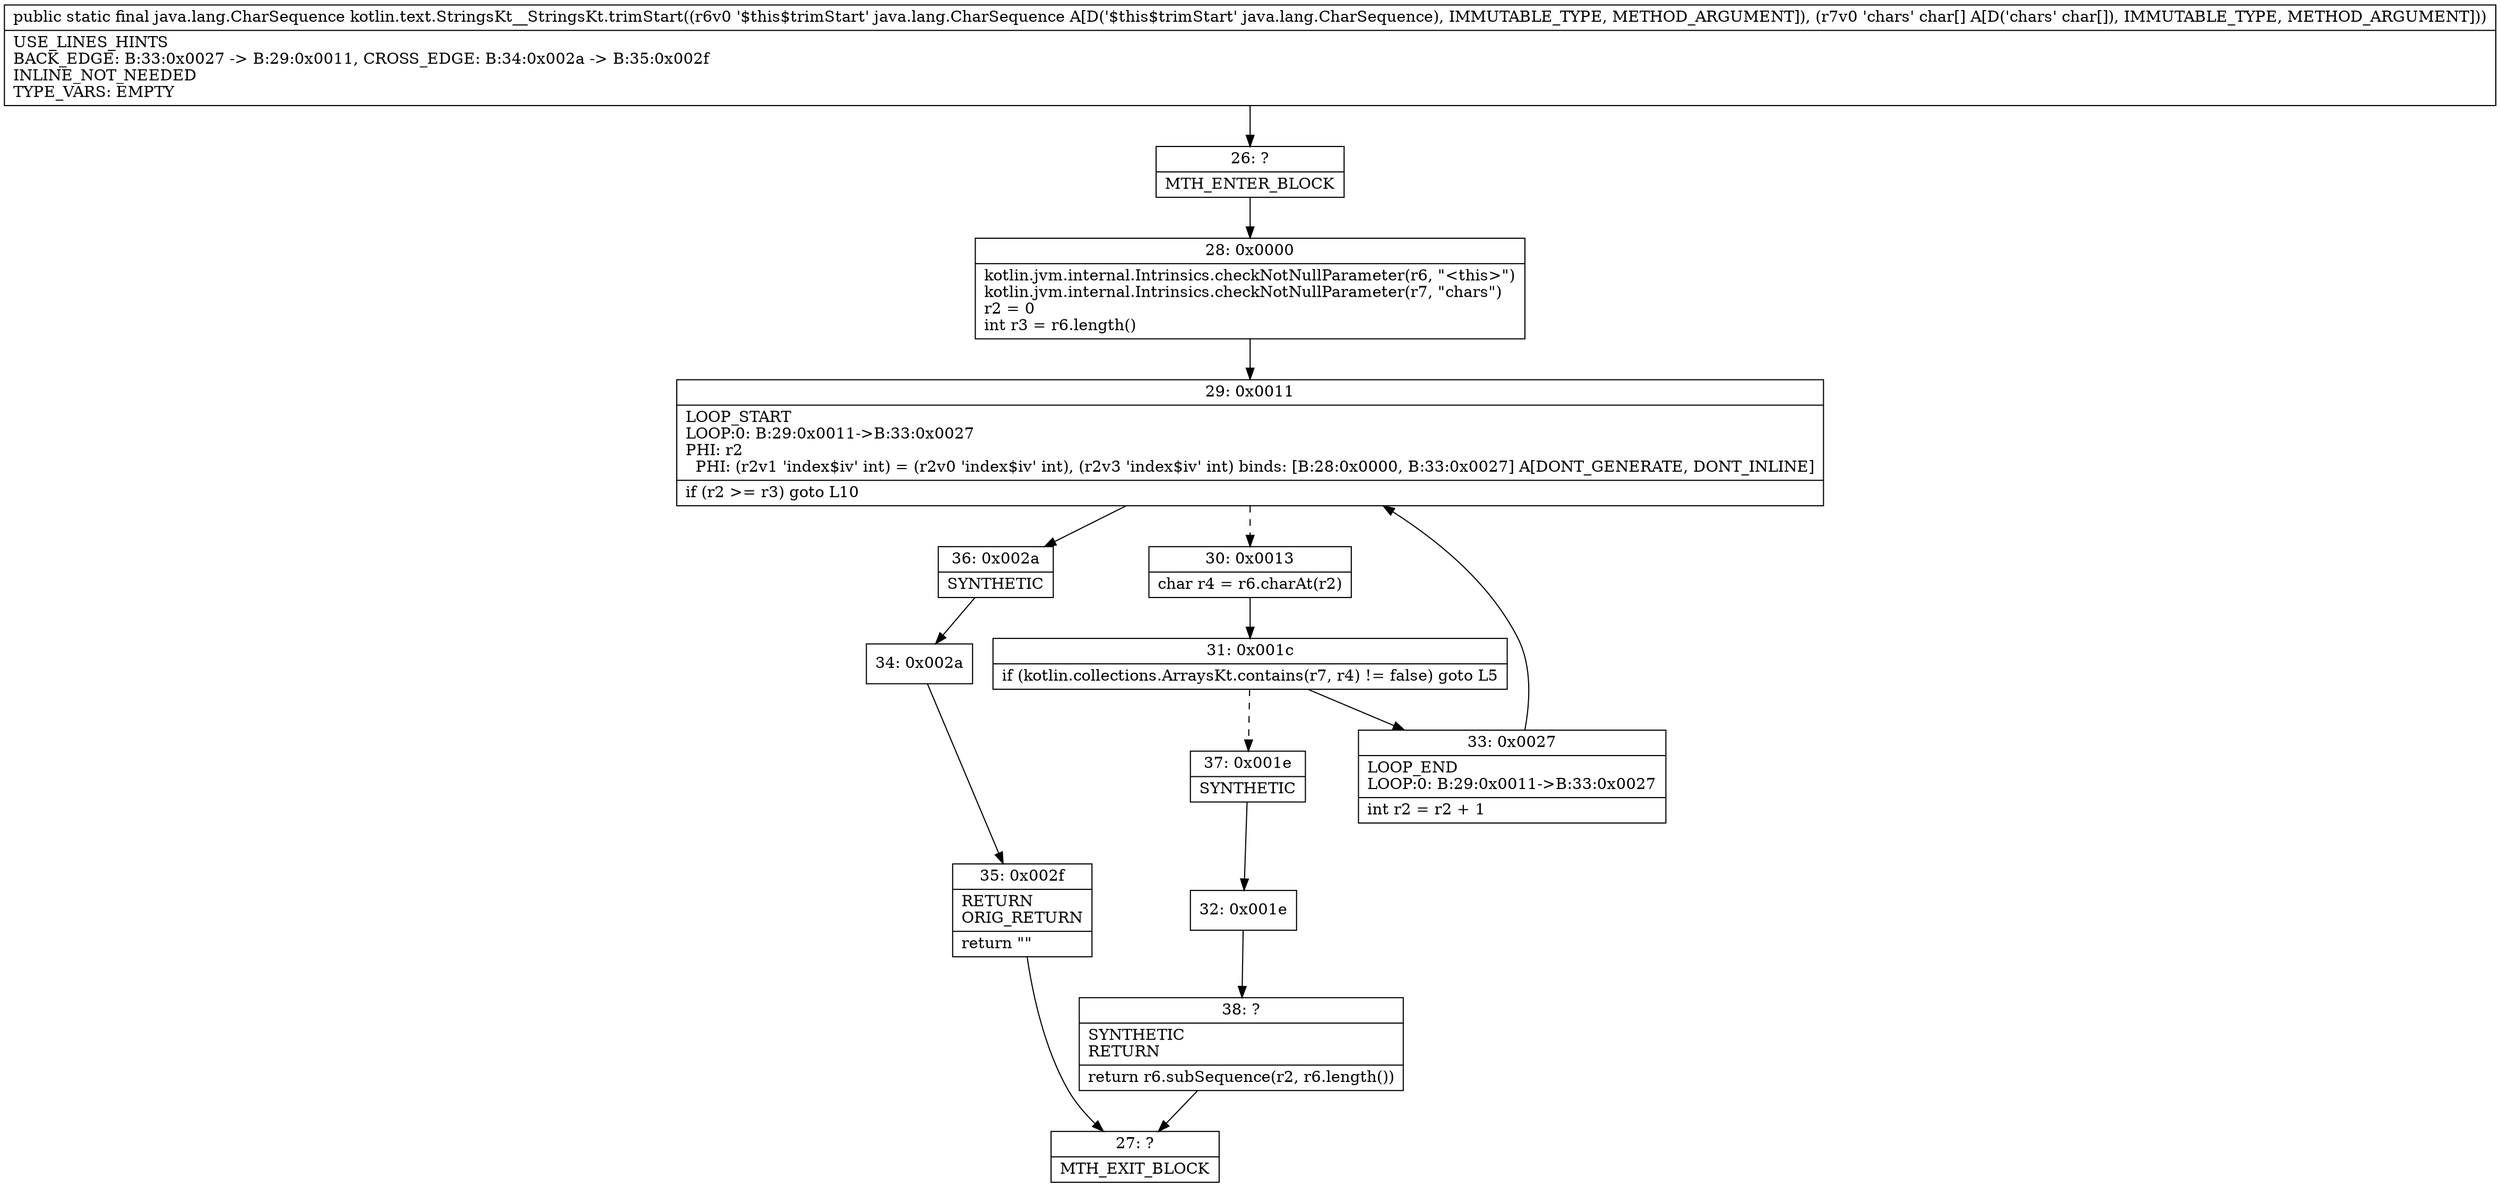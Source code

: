 digraph "CFG forkotlin.text.StringsKt__StringsKt.trimStart(Ljava\/lang\/CharSequence;[C)Ljava\/lang\/CharSequence;" {
Node_26 [shape=record,label="{26\:\ ?|MTH_ENTER_BLOCK\l}"];
Node_28 [shape=record,label="{28\:\ 0x0000|kotlin.jvm.internal.Intrinsics.checkNotNullParameter(r6, \"\<this\>\")\lkotlin.jvm.internal.Intrinsics.checkNotNullParameter(r7, \"chars\")\lr2 = 0\lint r3 = r6.length()\l}"];
Node_29 [shape=record,label="{29\:\ 0x0011|LOOP_START\lLOOP:0: B:29:0x0011\-\>B:33:0x0027\lPHI: r2 \l  PHI: (r2v1 'index$iv' int) = (r2v0 'index$iv' int), (r2v3 'index$iv' int) binds: [B:28:0x0000, B:33:0x0027] A[DONT_GENERATE, DONT_INLINE]\l|if (r2 \>= r3) goto L10\l}"];
Node_30 [shape=record,label="{30\:\ 0x0013|char r4 = r6.charAt(r2)\l}"];
Node_31 [shape=record,label="{31\:\ 0x001c|if (kotlin.collections.ArraysKt.contains(r7, r4) != false) goto L5\l}"];
Node_33 [shape=record,label="{33\:\ 0x0027|LOOP_END\lLOOP:0: B:29:0x0011\-\>B:33:0x0027\l|int r2 = r2 + 1\l}"];
Node_37 [shape=record,label="{37\:\ 0x001e|SYNTHETIC\l}"];
Node_32 [shape=record,label="{32\:\ 0x001e}"];
Node_38 [shape=record,label="{38\:\ ?|SYNTHETIC\lRETURN\l|return r6.subSequence(r2, r6.length())\l}"];
Node_27 [shape=record,label="{27\:\ ?|MTH_EXIT_BLOCK\l}"];
Node_36 [shape=record,label="{36\:\ 0x002a|SYNTHETIC\l}"];
Node_34 [shape=record,label="{34\:\ 0x002a}"];
Node_35 [shape=record,label="{35\:\ 0x002f|RETURN\lORIG_RETURN\l|return \"\"\l}"];
MethodNode[shape=record,label="{public static final java.lang.CharSequence kotlin.text.StringsKt__StringsKt.trimStart((r6v0 '$this$trimStart' java.lang.CharSequence A[D('$this$trimStart' java.lang.CharSequence), IMMUTABLE_TYPE, METHOD_ARGUMENT]), (r7v0 'chars' char[] A[D('chars' char[]), IMMUTABLE_TYPE, METHOD_ARGUMENT]))  | USE_LINES_HINTS\lBACK_EDGE: B:33:0x0027 \-\> B:29:0x0011, CROSS_EDGE: B:34:0x002a \-\> B:35:0x002f\lINLINE_NOT_NEEDED\lTYPE_VARS: EMPTY\l}"];
MethodNode -> Node_26;Node_26 -> Node_28;
Node_28 -> Node_29;
Node_29 -> Node_30[style=dashed];
Node_29 -> Node_36;
Node_30 -> Node_31;
Node_31 -> Node_33;
Node_31 -> Node_37[style=dashed];
Node_33 -> Node_29;
Node_37 -> Node_32;
Node_32 -> Node_38;
Node_38 -> Node_27;
Node_36 -> Node_34;
Node_34 -> Node_35;
Node_35 -> Node_27;
}

